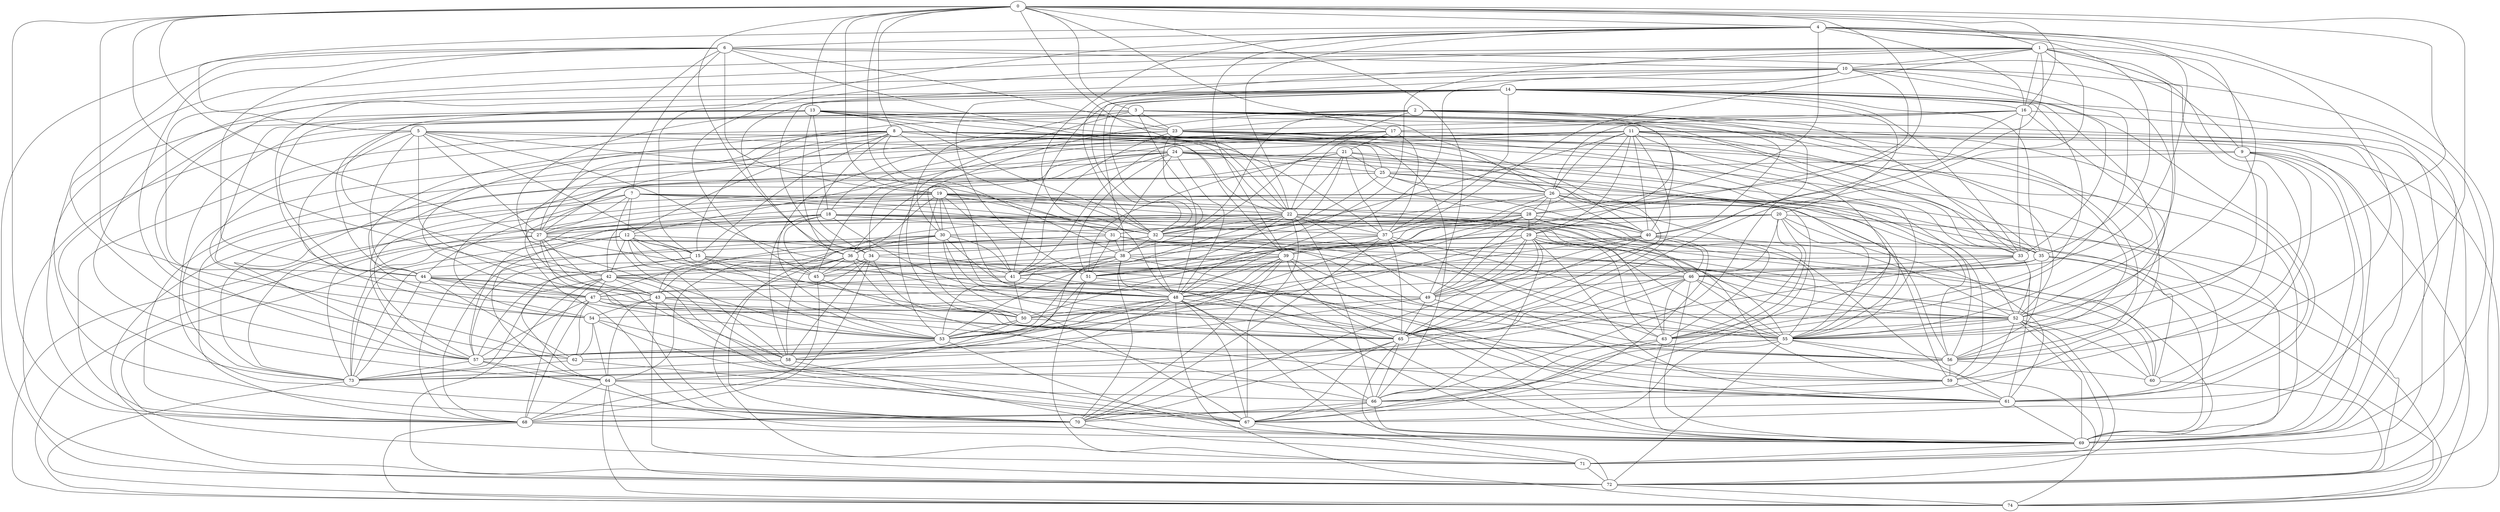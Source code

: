 strict graph {
0;
1;
2;
3;
4;
5;
6;
7;
8;
9;
10;
11;
12;
13;
14;
15;
16;
17;
18;
19;
20;
21;
22;
23;
24;
25;
26;
27;
28;
29;
30;
31;
32;
33;
34;
35;
36;
37;
38;
39;
40;
41;
42;
43;
44;
45;
46;
47;
48;
49;
50;
51;
52;
53;
54;
55;
56;
57;
58;
59;
60;
61;
62;
63;
64;
65;
66;
67;
68;
69;
70;
71;
72;
73;
74;
0 -- 1 [weight=2];
0 -- 3 [weight=7];
0 -- 4 [weight=1];
0 -- 8 [weight=9];
0 -- 13 [weight=2];
0 -- 16 [weight=10];
0 -- 17 [weight=2];
0 -- 19 [weight=6];
0 -- 22 [weight=3];
0 -- 27 [weight=7];
0 -- 28 [weight=2];
0 -- 34 [weight=1];
0 -- 42 [weight=8];
0 -- 48 [weight=2];
0 -- 49 [weight=9];
0 -- 52 [weight=1];
0 -- 54 [weight=3];
0 -- 67 [weight=10];
0 -- 68 [weight=3];
1 -- 9 [weight=4];
1 -- 10 [weight=3];
1 -- 16 [weight=9];
1 -- 32 [weight=3];
1 -- 37 [weight=5];
1 -- 40 [weight=7];
1 -- 45 [weight=5];
1 -- 47 [weight=9];
1 -- 48 [weight=1];
1 -- 52 [weight=5];
1 -- 57 [weight=6];
1 -- 59 [weight=9];
1 -- 65 [weight=10];
1 -- 66 [weight=4];
2 -- 15 [weight=2];
2 -- 23 [weight=1];
2 -- 29 [weight=5];
2 -- 30 [weight=2];
2 -- 32 [weight=7];
2 -- 33 [weight=8];
2 -- 38 [weight=7];
2 -- 40 [weight=10];
2 -- 44 [weight=3];
2 -- 61 [weight=9];
2 -- 66 [weight=7];
2 -- 71 [weight=2];
3 -- 23 [weight=9];
3 -- 26 [weight=4];
3 -- 30 [weight=5];
3 -- 33 [weight=1];
3 -- 40 [weight=9];
3 -- 48 [weight=6];
3 -- 50 [weight=6];
3 -- 55 [weight=5];
3 -- 56 [weight=4];
3 -- 70 [weight=7];
3 -- 73 [weight=4];
4 -- 5 [weight=8];
4 -- 6 [weight=4];
4 -- 15 [weight=7];
4 -- 16 [weight=5];
4 -- 22 [weight=5];
4 -- 28 [weight=9];
4 -- 35 [weight=5];
4 -- 39 [weight=4];
4 -- 46 [weight=9];
4 -- 48 [weight=1];
4 -- 52 [weight=3];
4 -- 56 [weight=6];
4 -- 72 [weight=2];
5 -- 15 [weight=8];
5 -- 24 [weight=1];
5 -- 27 [weight=8];
5 -- 28 [weight=7];
5 -- 31 [weight=2];
5 -- 41 [weight=2];
5 -- 43 [weight=9];
5 -- 44 [weight=6];
5 -- 54 [weight=10];
5 -- 72 [weight=1];
6 -- 7 [weight=5];
6 -- 9 [weight=9];
6 -- 10 [weight=5];
6 -- 19 [weight=10];
6 -- 22 [weight=7];
6 -- 23 [weight=5];
6 -- 27 [weight=4];
6 -- 44 [weight=8];
6 -- 62 [weight=1];
6 -- 68 [weight=3];
6 -- 72 [weight=10];
7 -- 12 [weight=2];
7 -- 27 [weight=10];
7 -- 28 [weight=9];
7 -- 32 [weight=2];
7 -- 37 [weight=5];
7 -- 44 [weight=7];
7 -- 56 [weight=2];
7 -- 57 [weight=5];
7 -- 58 [weight=2];
8 -- 9 [weight=7];
8 -- 12 [weight=3];
8 -- 15 [weight=4];
8 -- 22 [weight=3];
8 -- 25 [weight=7];
8 -- 26 [weight=4];
8 -- 27 [weight=5];
8 -- 32 [weight=8];
8 -- 33 [weight=4];
8 -- 34 [weight=7];
8 -- 38 [weight=2];
8 -- 40 [weight=2];
8 -- 43 [weight=2];
8 -- 47 [weight=3];
8 -- 56 [weight=7];
8 -- 62 [weight=3];
8 -- 68 [weight=9];
9 -- 25 [weight=10];
9 -- 55 [weight=7];
9 -- 60 [weight=2];
9 -- 61 [weight=8];
9 -- 69 [weight=9];
9 -- 74 [weight=2];
10 -- 14 [weight=10];
10 -- 32 [weight=8];
10 -- 33 [weight=8];
10 -- 34 [weight=8];
10 -- 48 [weight=9];
10 -- 49 [weight=7];
10 -- 55 [weight=4];
10 -- 57 [weight=9];
10 -- 63 [weight=8];
10 -- 69 [weight=7];
11 -- 12 [weight=5];
11 -- 24 [weight=6];
11 -- 26 [weight=2];
11 -- 29 [weight=8];
11 -- 33 [weight=6];
11 -- 35 [weight=6];
11 -- 39 [weight=9];
11 -- 40 [weight=2];
11 -- 45 [weight=1];
11 -- 53 [weight=7];
11 -- 57 [weight=10];
11 -- 63 [weight=6];
11 -- 65 [weight=9];
11 -- 68 [weight=1];
11 -- 69 [weight=3];
11 -- 72 [weight=10];
11 -- 73 [weight=1];
12 -- 15 [weight=8];
12 -- 42 [weight=1];
12 -- 45 [weight=4];
12 -- 48 [weight=5];
12 -- 53 [weight=10];
12 -- 58 [weight=10];
12 -- 59 [weight=1];
12 -- 68 [weight=2];
12 -- 73 [weight=9];
13 -- 18 [weight=10];
13 -- 22 [weight=1];
13 -- 23 [weight=3];
13 -- 32 [weight=1];
13 -- 36 [weight=4];
13 -- 37 [weight=2];
13 -- 39 [weight=4];
13 -- 44 [weight=6];
13 -- 47 [weight=1];
13 -- 53 [weight=2];
13 -- 69 [weight=8];
13 -- 70 [weight=7];
14 -- 16 [weight=8];
14 -- 20 [weight=4];
14 -- 32 [weight=1];
14 -- 33 [weight=1];
14 -- 35 [weight=8];
14 -- 36 [weight=1];
14 -- 37 [weight=8];
14 -- 38 [weight=4];
14 -- 41 [weight=4];
14 -- 42 [weight=8];
14 -- 44 [weight=10];
14 -- 51 [weight=7];
14 -- 56 [weight=1];
14 -- 61 [weight=5];
14 -- 63 [weight=3];
14 -- 64 [weight=9];
14 -- 71 [weight=8];
15 -- 46 [weight=5];
15 -- 50 [weight=2];
15 -- 53 [weight=8];
15 -- 57 [weight=9];
15 -- 64 [weight=10];
15 -- 69 [weight=6];
16 -- 17 [weight=6];
16 -- 23 [weight=7];
16 -- 26 [weight=8];
16 -- 33 [weight=7];
16 -- 49 [weight=9];
16 -- 55 [weight=6];
16 -- 69 [weight=7];
17 -- 18 [weight=1];
17 -- 21 [weight=7];
17 -- 22 [weight=3];
17 -- 37 [weight=8];
17 -- 41 [weight=3];
17 -- 54 [weight=10];
17 -- 69 [weight=6];
17 -- 74 [weight=8];
18 -- 27 [weight=6];
18 -- 31 [weight=3];
18 -- 32 [weight=7];
18 -- 42 [weight=10];
18 -- 43 [weight=8];
18 -- 45 [weight=3];
18 -- 46 [weight=8];
18 -- 48 [weight=3];
18 -- 55 [weight=10];
18 -- 58 [weight=10];
18 -- 64 [weight=5];
18 -- 69 [weight=2];
19 -- 22 [weight=8];
19 -- 27 [weight=10];
19 -- 30 [weight=2];
19 -- 32 [weight=4];
19 -- 35 [weight=7];
19 -- 36 [weight=9];
19 -- 41 [weight=5];
19 -- 46 [weight=1];
19 -- 48 [weight=3];
19 -- 50 [weight=8];
19 -- 63 [weight=4];
19 -- 72 [weight=5];
19 -- 73 [weight=10];
20 -- 27 [weight=3];
20 -- 30 [weight=3];
20 -- 39 [weight=1];
20 -- 43 [weight=4];
20 -- 55 [weight=10];
20 -- 61 [weight=8];
20 -- 63 [weight=3];
20 -- 65 [weight=9];
20 -- 66 [weight=5];
20 -- 72 [weight=4];
21 -- 22 [weight=3];
21 -- 25 [weight=2];
21 -- 32 [weight=9];
21 -- 36 [weight=9];
21 -- 37 [weight=3];
21 -- 51 [weight=7];
21 -- 56 [weight=5];
21 -- 67 [weight=1];
21 -- 68 [weight=7];
22 -- 32 [weight=4];
22 -- 37 [weight=9];
22 -- 40 [weight=5];
22 -- 49 [weight=9];
22 -- 51 [weight=4];
22 -- 53 [weight=9];
22 -- 59 [weight=2];
22 -- 60 [weight=6];
22 -- 66 [weight=8];
22 -- 67 [weight=9];
22 -- 70 [weight=7];
22 -- 73 [weight=3];
22 -- 74 [weight=6];
23 -- 24 [weight=10];
23 -- 27 [weight=5];
23 -- 32 [weight=7];
23 -- 35 [weight=7];
23 -- 41 [weight=9];
23 -- 52 [weight=5];
23 -- 53 [weight=2];
23 -- 55 [weight=3];
23 -- 65 [weight=9];
23 -- 66 [weight=10];
24 -- 25 [weight=5];
24 -- 31 [weight=6];
24 -- 34 [weight=8];
24 -- 48 [weight=4];
24 -- 51 [weight=2];
24 -- 53 [weight=7];
24 -- 54 [weight=3];
24 -- 55 [weight=7];
24 -- 57 [weight=2];
24 -- 59 [weight=3];
24 -- 61 [weight=2];
24 -- 69 [weight=10];
25 -- 26 [weight=6];
25 -- 31 [weight=9];
25 -- 40 [weight=9];
25 -- 52 [weight=5];
25 -- 55 [weight=9];
25 -- 70 [weight=2];
25 -- 73 [weight=8];
26 -- 28 [weight=10];
26 -- 32 [weight=6];
26 -- 40 [weight=4];
26 -- 49 [weight=5];
26 -- 51 [weight=4];
26 -- 56 [weight=5];
26 -- 57 [weight=4];
26 -- 59 [weight=1];
26 -- 60 [weight=3];
26 -- 63 [weight=8];
26 -- 73 [weight=7];
27 -- 35 [weight=4];
27 -- 41 [weight=2];
27 -- 43 [weight=2];
27 -- 56 [weight=2];
27 -- 58 [weight=6];
27 -- 70 [weight=6];
27 -- 71 [weight=1];
27 -- 74 [weight=2];
28 -- 29 [weight=7];
28 -- 37 [weight=7];
28 -- 40 [weight=9];
28 -- 45 [weight=10];
28 -- 50 [weight=2];
28 -- 53 [weight=7];
28 -- 55 [weight=6];
28 -- 61 [weight=3];
29 -- 38 [weight=9];
29 -- 41 [weight=8];
29 -- 49 [weight=8];
29 -- 50 [weight=3];
29 -- 55 [weight=10];
29 -- 60 [weight=6];
29 -- 61 [weight=4];
29 -- 63 [weight=1];
29 -- 65 [weight=5];
29 -- 66 [weight=2];
29 -- 70 [weight=5];
29 -- 74 [weight=6];
30 -- 33 [weight=8];
30 -- 36 [weight=4];
30 -- 41 [weight=8];
30 -- 43 [weight=2];
30 -- 47 [weight=5];
30 -- 49 [weight=4];
30 -- 65 [weight=3];
30 -- 67 [weight=1];
30 -- 68 [weight=9];
31 -- 38 [weight=1];
31 -- 39 [weight=9];
31 -- 42 [weight=9];
31 -- 51 [weight=7];
31 -- 55 [weight=2];
31 -- 57 [weight=6];
31 -- 60 [weight=6];
32 -- 34 [weight=10];
32 -- 38 [weight=1];
32 -- 48 [weight=2];
32 -- 52 [weight=2];
32 -- 55 [weight=7];
32 -- 73 [weight=2];
33 -- 41 [weight=10];
33 -- 46 [weight=7];
33 -- 52 [weight=8];
33 -- 61 [weight=5];
33 -- 73 [weight=9];
34 -- 45 [weight=1];
34 -- 47 [weight=8];
34 -- 58 [weight=3];
34 -- 65 [weight=4];
34 -- 68 [weight=7];
34 -- 69 [weight=5];
35 -- 45 [weight=6];
35 -- 46 [weight=7];
35 -- 48 [weight=5];
35 -- 56 [weight=2];
35 -- 69 [weight=8];
35 -- 74 [weight=8];
36 -- 45 [weight=10];
36 -- 52 [weight=9];
36 -- 56 [weight=1];
36 -- 58 [weight=4];
36 -- 64 [weight=5];
36 -- 66 [weight=2];
36 -- 71 [weight=3];
37 -- 39 [weight=5];
37 -- 41 [weight=8];
37 -- 50 [weight=7];
37 -- 55 [weight=10];
37 -- 63 [weight=6];
37 -- 65 [weight=10];
37 -- 70 [weight=6];
38 -- 41 [weight=3];
38 -- 42 [weight=8];
38 -- 46 [weight=4];
38 -- 48 [weight=3];
38 -- 53 [weight=7];
38 -- 58 [weight=4];
38 -- 61 [weight=8];
38 -- 70 [weight=2];
39 -- 44 [weight=8];
39 -- 48 [weight=3];
39 -- 51 [weight=2];
39 -- 54 [weight=7];
39 -- 55 [weight=7];
39 -- 56 [weight=2];
39 -- 62 [weight=1];
39 -- 65 [weight=4];
39 -- 70 [weight=8];
40 -- 46 [weight=10];
40 -- 48 [weight=7];
40 -- 49 [weight=8];
40 -- 51 [weight=2];
40 -- 52 [weight=5];
40 -- 65 [weight=8];
40 -- 67 [weight=1];
41 -- 47 [weight=10];
41 -- 50 [weight=8];
41 -- 61 [weight=1];
42 -- 43 [weight=8];
42 -- 47 [weight=9];
42 -- 49 [weight=9];
42 -- 52 [weight=10];
42 -- 67 [weight=7];
42 -- 68 [weight=1];
42 -- 72 [weight=8];
42 -- 73 [weight=8];
43 -- 50 [weight=6];
43 -- 54 [weight=1];
43 -- 61 [weight=3];
43 -- 64 [weight=8];
43 -- 67 [weight=6];
43 -- 72 [weight=4];
44 -- 47 [weight=9];
44 -- 50 [weight=8];
44 -- 53 [weight=9];
44 -- 62 [weight=10];
44 -- 65 [weight=3];
44 -- 73 [weight=6];
45 -- 65 [weight=8];
45 -- 68 [weight=3];
46 -- 49 [weight=2];
46 -- 52 [weight=5];
46 -- 55 [weight=8];
46 -- 63 [weight=6];
46 -- 65 [weight=3];
46 -- 69 [weight=3];
46 -- 73 [weight=8];
47 -- 52 [weight=5];
47 -- 53 [weight=9];
47 -- 57 [weight=8];
47 -- 62 [weight=5];
47 -- 65 [weight=3];
47 -- 68 [weight=2];
48 -- 50 [weight=9];
48 -- 53 [weight=10];
48 -- 57 [weight=10];
48 -- 58 [weight=3];
48 -- 59 [weight=9];
48 -- 66 [weight=3];
48 -- 67 [weight=2];
48 -- 69 [weight=10];
48 -- 74 [weight=4];
49 -- 53 [weight=9];
49 -- 57 [weight=8];
49 -- 59 [weight=4];
49 -- 65 [weight=8];
50 -- 53 [weight=10];
50 -- 64 [weight=10];
50 -- 65 [weight=9];
51 -- 53 [weight=5];
51 -- 69 [weight=2];
51 -- 71 [weight=2];
52 -- 55 [weight=5];
52 -- 59 [weight=7];
52 -- 60 [weight=8];
52 -- 63 [weight=3];
52 -- 69 [weight=9];
52 -- 71 [weight=7];
52 -- 72 [weight=9];
53 -- 57 [weight=6];
53 -- 58 [weight=10];
53 -- 69 [weight=10];
54 -- 61 [weight=10];
54 -- 62 [weight=2];
54 -- 64 [weight=4];
54 -- 67 [weight=4];
55 -- 56 [weight=4];
55 -- 57 [weight=6];
55 -- 62 [weight=2];
55 -- 67 [weight=3];
55 -- 72 [weight=6];
55 -- 74 [weight=2];
56 -- 59 [weight=10];
56 -- 60 [weight=4];
56 -- 64 [weight=8];
57 -- 64 [weight=6];
57 -- 70 [weight=3];
57 -- 73 [weight=2];
58 -- 69 [weight=9];
58 -- 73 [weight=1];
59 -- 61 [weight=3];
59 -- 66 [weight=3];
60 -- 72 [weight=5];
61 -- 68 [weight=7];
61 -- 69 [weight=2];
62 -- 67 [weight=8];
62 -- 73 [weight=5];
63 -- 66 [weight=6];
63 -- 68 [weight=8];
63 -- 69 [weight=4];
64 -- 66 [weight=2];
64 -- 68 [weight=8];
64 -- 69 [weight=5];
64 -- 72 [weight=6];
64 -- 74 [weight=1];
65 -- 66 [weight=3];
65 -- 67 [weight=10];
65 -- 70 [weight=4];
65 -- 72 [weight=3];
66 -- 67 [weight=6];
66 -- 69 [weight=3];
66 -- 70 [weight=4];
67 -- 71 [weight=4];
68 -- 69 [weight=1];
68 -- 74 [weight=1];
69 -- 71 [weight=7];
70 -- 71 [weight=9];
71 -- 72 [weight=5];
72 -- 74 [weight=9];
73 -- 74 [weight=3];
}
